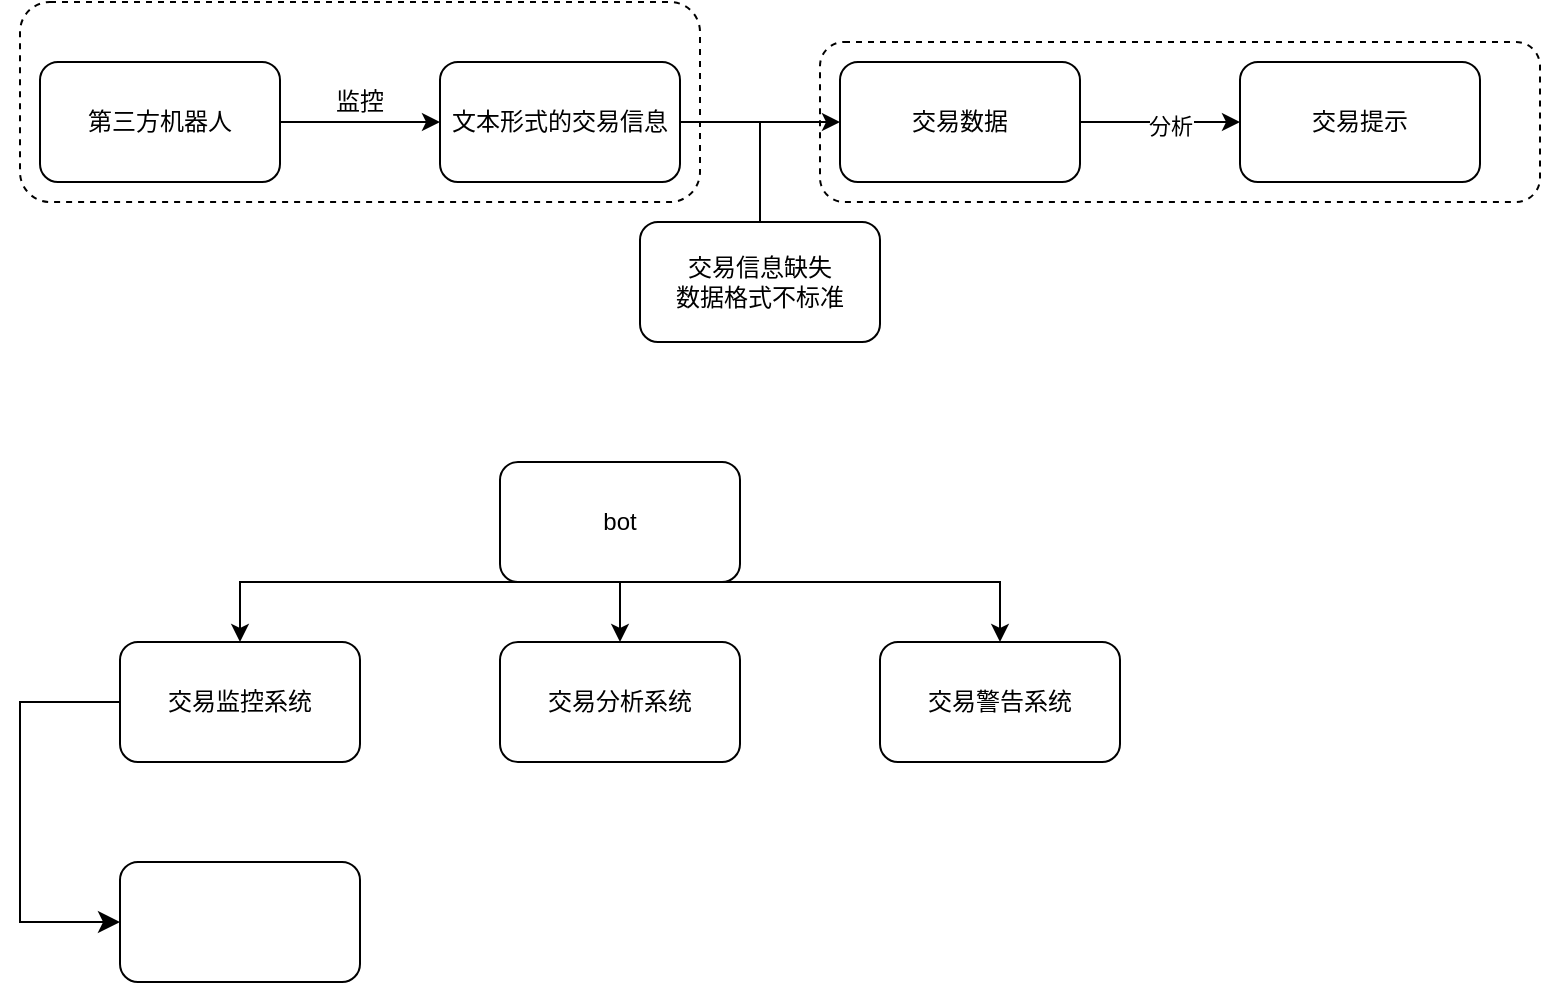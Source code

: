 <mxfile version="21.6.8" type="github">
  <diagram name="第 1 页" id="L3kaC8wNwrBfdN9p1T5Q">
    <mxGraphModel dx="1050" dy="571" grid="1" gridSize="10" guides="1" tooltips="1" connect="1" arrows="1" fold="1" page="1" pageScale="1" pageWidth="827" pageHeight="1169" math="0" shadow="0">
      <root>
        <mxCell id="0" />
        <mxCell id="1" parent="0" />
        <mxCell id="cvOAma0bzAerdZ3ekdgm-4" style="edgeStyle=orthogonalEdgeStyle;rounded=0;orthogonalLoop=1;jettySize=auto;html=1;exitX=1;exitY=0.5;exitDx=0;exitDy=0;" parent="1" source="cvOAma0bzAerdZ3ekdgm-1" target="cvOAma0bzAerdZ3ekdgm-3" edge="1">
          <mxGeometry relative="1" as="geometry" />
        </mxCell>
        <mxCell id="cvOAma0bzAerdZ3ekdgm-1" value="第三方机器人" style="rounded=1;whiteSpace=wrap;html=1;" parent="1" vertex="1">
          <mxGeometry x="70" y="50" width="120" height="60" as="geometry" />
        </mxCell>
        <mxCell id="cvOAma0bzAerdZ3ekdgm-6" style="edgeStyle=orthogonalEdgeStyle;rounded=0;orthogonalLoop=1;jettySize=auto;html=1;exitX=1;exitY=0.5;exitDx=0;exitDy=0;" parent="1" source="cvOAma0bzAerdZ3ekdgm-3" target="cvOAma0bzAerdZ3ekdgm-5" edge="1">
          <mxGeometry relative="1" as="geometry">
            <Array as="points">
              <mxPoint x="430" y="80" />
              <mxPoint x="430" y="80" />
            </Array>
          </mxGeometry>
        </mxCell>
        <mxCell id="cvOAma0bzAerdZ3ekdgm-3" value="文本形式的交易信息" style="rounded=1;whiteSpace=wrap;html=1;" parent="1" vertex="1">
          <mxGeometry x="270" y="50" width="120" height="60" as="geometry" />
        </mxCell>
        <mxCell id="cvOAma0bzAerdZ3ekdgm-8" style="edgeStyle=orthogonalEdgeStyle;rounded=0;orthogonalLoop=1;jettySize=auto;html=1;exitX=1;exitY=0.5;exitDx=0;exitDy=0;entryX=0;entryY=0.5;entryDx=0;entryDy=0;" parent="1" source="cvOAma0bzAerdZ3ekdgm-5" target="cvOAma0bzAerdZ3ekdgm-7" edge="1">
          <mxGeometry relative="1" as="geometry" />
        </mxCell>
        <mxCell id="cvOAma0bzAerdZ3ekdgm-10" value="分析" style="edgeLabel;html=1;align=center;verticalAlign=middle;resizable=0;points=[];" parent="cvOAma0bzAerdZ3ekdgm-8" vertex="1" connectable="0">
          <mxGeometry x="0.12" y="-2" relative="1" as="geometry">
            <mxPoint as="offset" />
          </mxGeometry>
        </mxCell>
        <mxCell id="cvOAma0bzAerdZ3ekdgm-5" value="交易数据" style="rounded=1;whiteSpace=wrap;html=1;" parent="1" vertex="1">
          <mxGeometry x="470" y="50" width="120" height="60" as="geometry" />
        </mxCell>
        <mxCell id="cvOAma0bzAerdZ3ekdgm-7" value="交易提示" style="rounded=1;whiteSpace=wrap;html=1;" parent="1" vertex="1">
          <mxGeometry x="670" y="50" width="120" height="60" as="geometry" />
        </mxCell>
        <mxCell id="cvOAma0bzAerdZ3ekdgm-11" value="" style="endArrow=classic;html=1;rounded=0;" parent="1" edge="1">
          <mxGeometry width="50" height="50" relative="1" as="geometry">
            <mxPoint x="430" y="80" as="sourcePoint" />
            <mxPoint x="430" y="180" as="targetPoint" />
          </mxGeometry>
        </mxCell>
        <mxCell id="cvOAma0bzAerdZ3ekdgm-12" value="交易信息缺失&lt;br&gt;数据格式不标准" style="rounded=1;whiteSpace=wrap;html=1;" parent="1" vertex="1">
          <mxGeometry x="370" y="130" width="120" height="60" as="geometry" />
        </mxCell>
        <mxCell id="cvOAma0bzAerdZ3ekdgm-13" value="" style="rounded=1;whiteSpace=wrap;html=1;dashed=1;fillColor=none;" parent="1" vertex="1">
          <mxGeometry x="460" y="40" width="360" height="80" as="geometry" />
        </mxCell>
        <mxCell id="cvOAma0bzAerdZ3ekdgm-15" value="监控" style="rounded=1;whiteSpace=wrap;html=1;fillColor=none;dashed=1;" parent="1" vertex="1">
          <mxGeometry x="60" y="20" width="340" height="100" as="geometry" />
        </mxCell>
        <mxCell id="cvOAma0bzAerdZ3ekdgm-16" value="交易监控系统" style="rounded=1;whiteSpace=wrap;html=1;" parent="1" vertex="1">
          <mxGeometry x="110" y="340" width="120" height="60" as="geometry" />
        </mxCell>
        <mxCell id="cvOAma0bzAerdZ3ekdgm-17" value="交易分析系统" style="rounded=1;whiteSpace=wrap;html=1;" parent="1" vertex="1">
          <mxGeometry x="300" y="340" width="120" height="60" as="geometry" />
        </mxCell>
        <mxCell id="cvOAma0bzAerdZ3ekdgm-18" value="交易警告系统" style="rounded=1;whiteSpace=wrap;html=1;" parent="1" vertex="1">
          <mxGeometry x="490" y="340" width="120" height="60" as="geometry" />
        </mxCell>
        <mxCell id="cvOAma0bzAerdZ3ekdgm-19" value="" style="rounded=1;whiteSpace=wrap;html=1;" parent="1" vertex="1">
          <mxGeometry x="110" y="450" width="120" height="60" as="geometry" />
        </mxCell>
        <mxCell id="cvOAma0bzAerdZ3ekdgm-20" value="" style="edgeStyle=elbowEdgeStyle;elbow=vertical;endArrow=classic;html=1;curved=0;rounded=0;endSize=8;startSize=8;exitX=0;exitY=0.5;exitDx=0;exitDy=0;entryX=0;entryY=0.5;entryDx=0;entryDy=0;" parent="1" source="cvOAma0bzAerdZ3ekdgm-16" target="cvOAma0bzAerdZ3ekdgm-19" edge="1">
          <mxGeometry width="50" height="50" relative="1" as="geometry">
            <mxPoint x="30" y="450" as="sourcePoint" />
            <mxPoint x="80" y="400" as="targetPoint" />
            <Array as="points">
              <mxPoint x="60" y="440" />
            </Array>
          </mxGeometry>
        </mxCell>
        <mxCell id="cvOAma0bzAerdZ3ekdgm-21" value="bot" style="rounded=1;whiteSpace=wrap;html=1;" parent="1" vertex="1">
          <mxGeometry x="300" y="250" width="120" height="60" as="geometry" />
        </mxCell>
        <mxCell id="cvOAma0bzAerdZ3ekdgm-22" value="" style="endArrow=classic;html=1;rounded=0;exitX=0.5;exitY=1;exitDx=0;exitDy=0;entryX=0.5;entryY=0;entryDx=0;entryDy=0;" parent="1" source="cvOAma0bzAerdZ3ekdgm-21" target="cvOAma0bzAerdZ3ekdgm-16" edge="1">
          <mxGeometry width="50" height="50" relative="1" as="geometry">
            <mxPoint x="390" y="410" as="sourcePoint" />
            <mxPoint x="440" y="360" as="targetPoint" />
            <Array as="points">
              <mxPoint x="170" y="310" />
            </Array>
          </mxGeometry>
        </mxCell>
        <mxCell id="cvOAma0bzAerdZ3ekdgm-23" value="" style="endArrow=classic;html=1;rounded=0;entryX=0.5;entryY=0;entryDx=0;entryDy=0;" parent="1" target="cvOAma0bzAerdZ3ekdgm-17" edge="1">
          <mxGeometry width="50" height="50" relative="1" as="geometry">
            <mxPoint x="360" y="310" as="sourcePoint" />
            <mxPoint x="180" y="350" as="targetPoint" />
            <Array as="points" />
          </mxGeometry>
        </mxCell>
        <mxCell id="cvOAma0bzAerdZ3ekdgm-24" value="" style="endArrow=classic;html=1;rounded=0;entryX=0.5;entryY=0;entryDx=0;entryDy=0;" parent="1" target="cvOAma0bzAerdZ3ekdgm-18" edge="1">
          <mxGeometry width="50" height="50" relative="1" as="geometry">
            <mxPoint x="360" y="310" as="sourcePoint" />
            <mxPoint x="370" y="350" as="targetPoint" />
            <Array as="points">
              <mxPoint x="550" y="310" />
            </Array>
          </mxGeometry>
        </mxCell>
      </root>
    </mxGraphModel>
  </diagram>
</mxfile>
